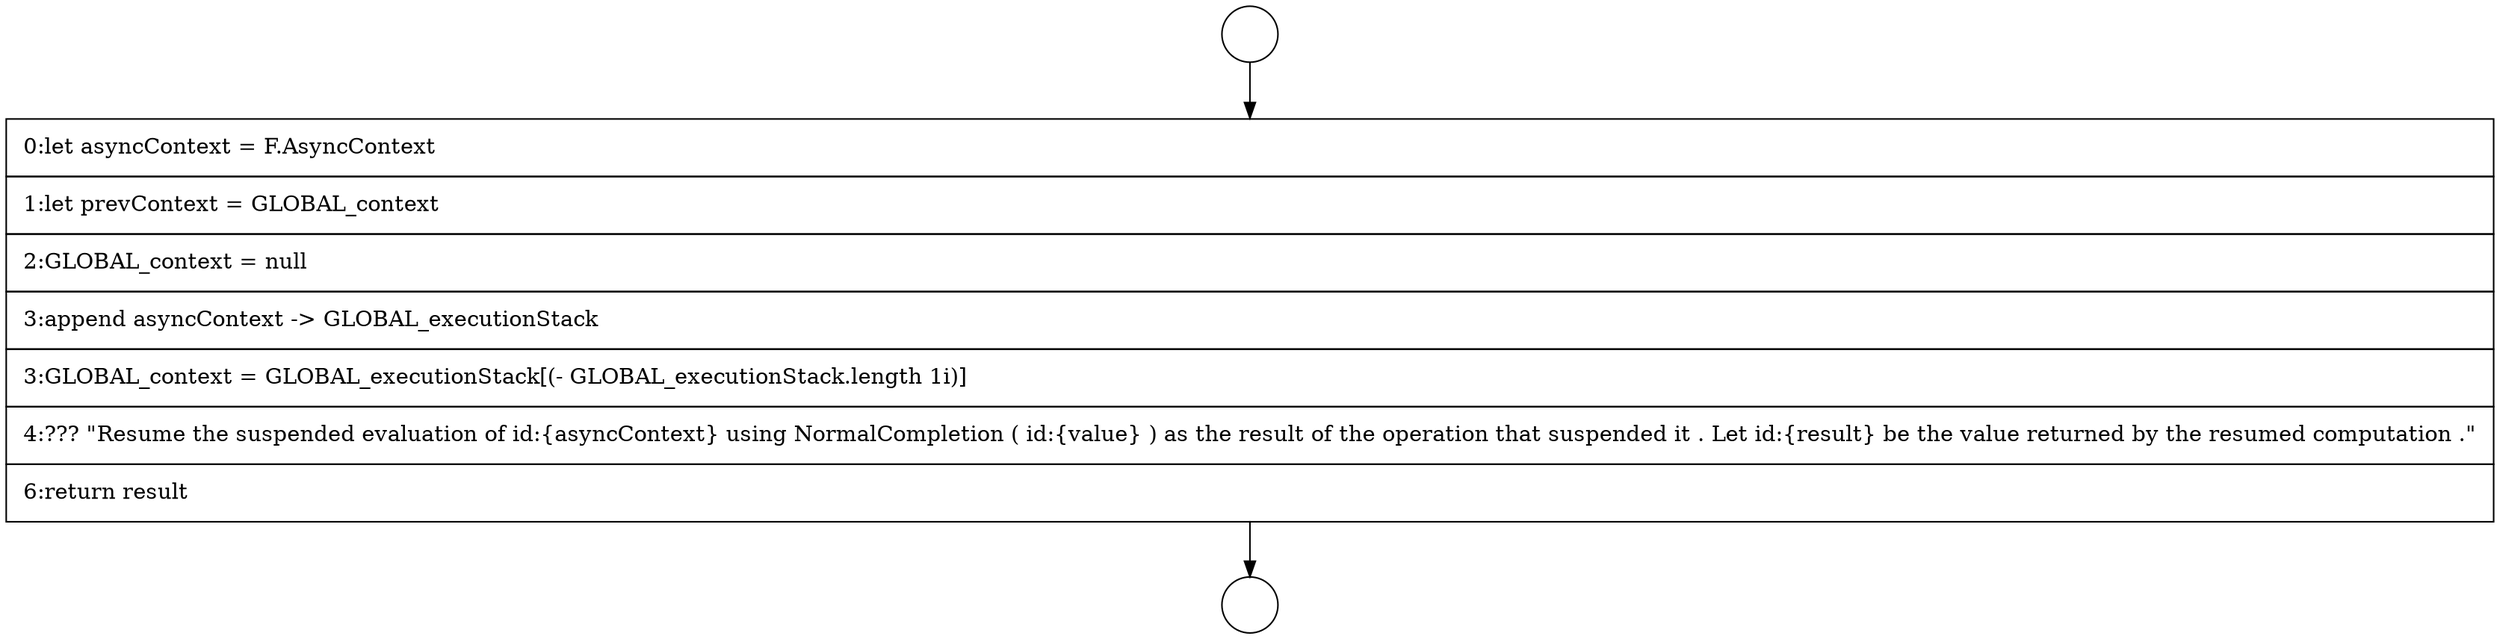 digraph {
  node16677 [shape=circle label=" " color="black" fillcolor="white" style=filled]
  node16679 [shape=none, margin=0, label=<<font color="black">
    <table border="0" cellborder="1" cellspacing="0" cellpadding="10">
      <tr><td align="left">0:let asyncContext = F.AsyncContext</td></tr>
      <tr><td align="left">1:let prevContext = GLOBAL_context</td></tr>
      <tr><td align="left">2:GLOBAL_context = null</td></tr>
      <tr><td align="left">3:append asyncContext -&gt; GLOBAL_executionStack</td></tr>
      <tr><td align="left">3:GLOBAL_context = GLOBAL_executionStack[(- GLOBAL_executionStack.length 1i)]</td></tr>
      <tr><td align="left">4:??? &quot;Resume the suspended evaluation of id:{asyncContext} using NormalCompletion ( id:{value} ) as the result of the operation that suspended it . Let id:{result} be the value returned by the resumed computation .&quot;</td></tr>
      <tr><td align="left">6:return result</td></tr>
    </table>
  </font>> color="black" fillcolor="white" style=filled]
  node16678 [shape=circle label=" " color="black" fillcolor="white" style=filled]
  node16677 -> node16679 [ color="black"]
  node16679 -> node16678 [ color="black"]
}
